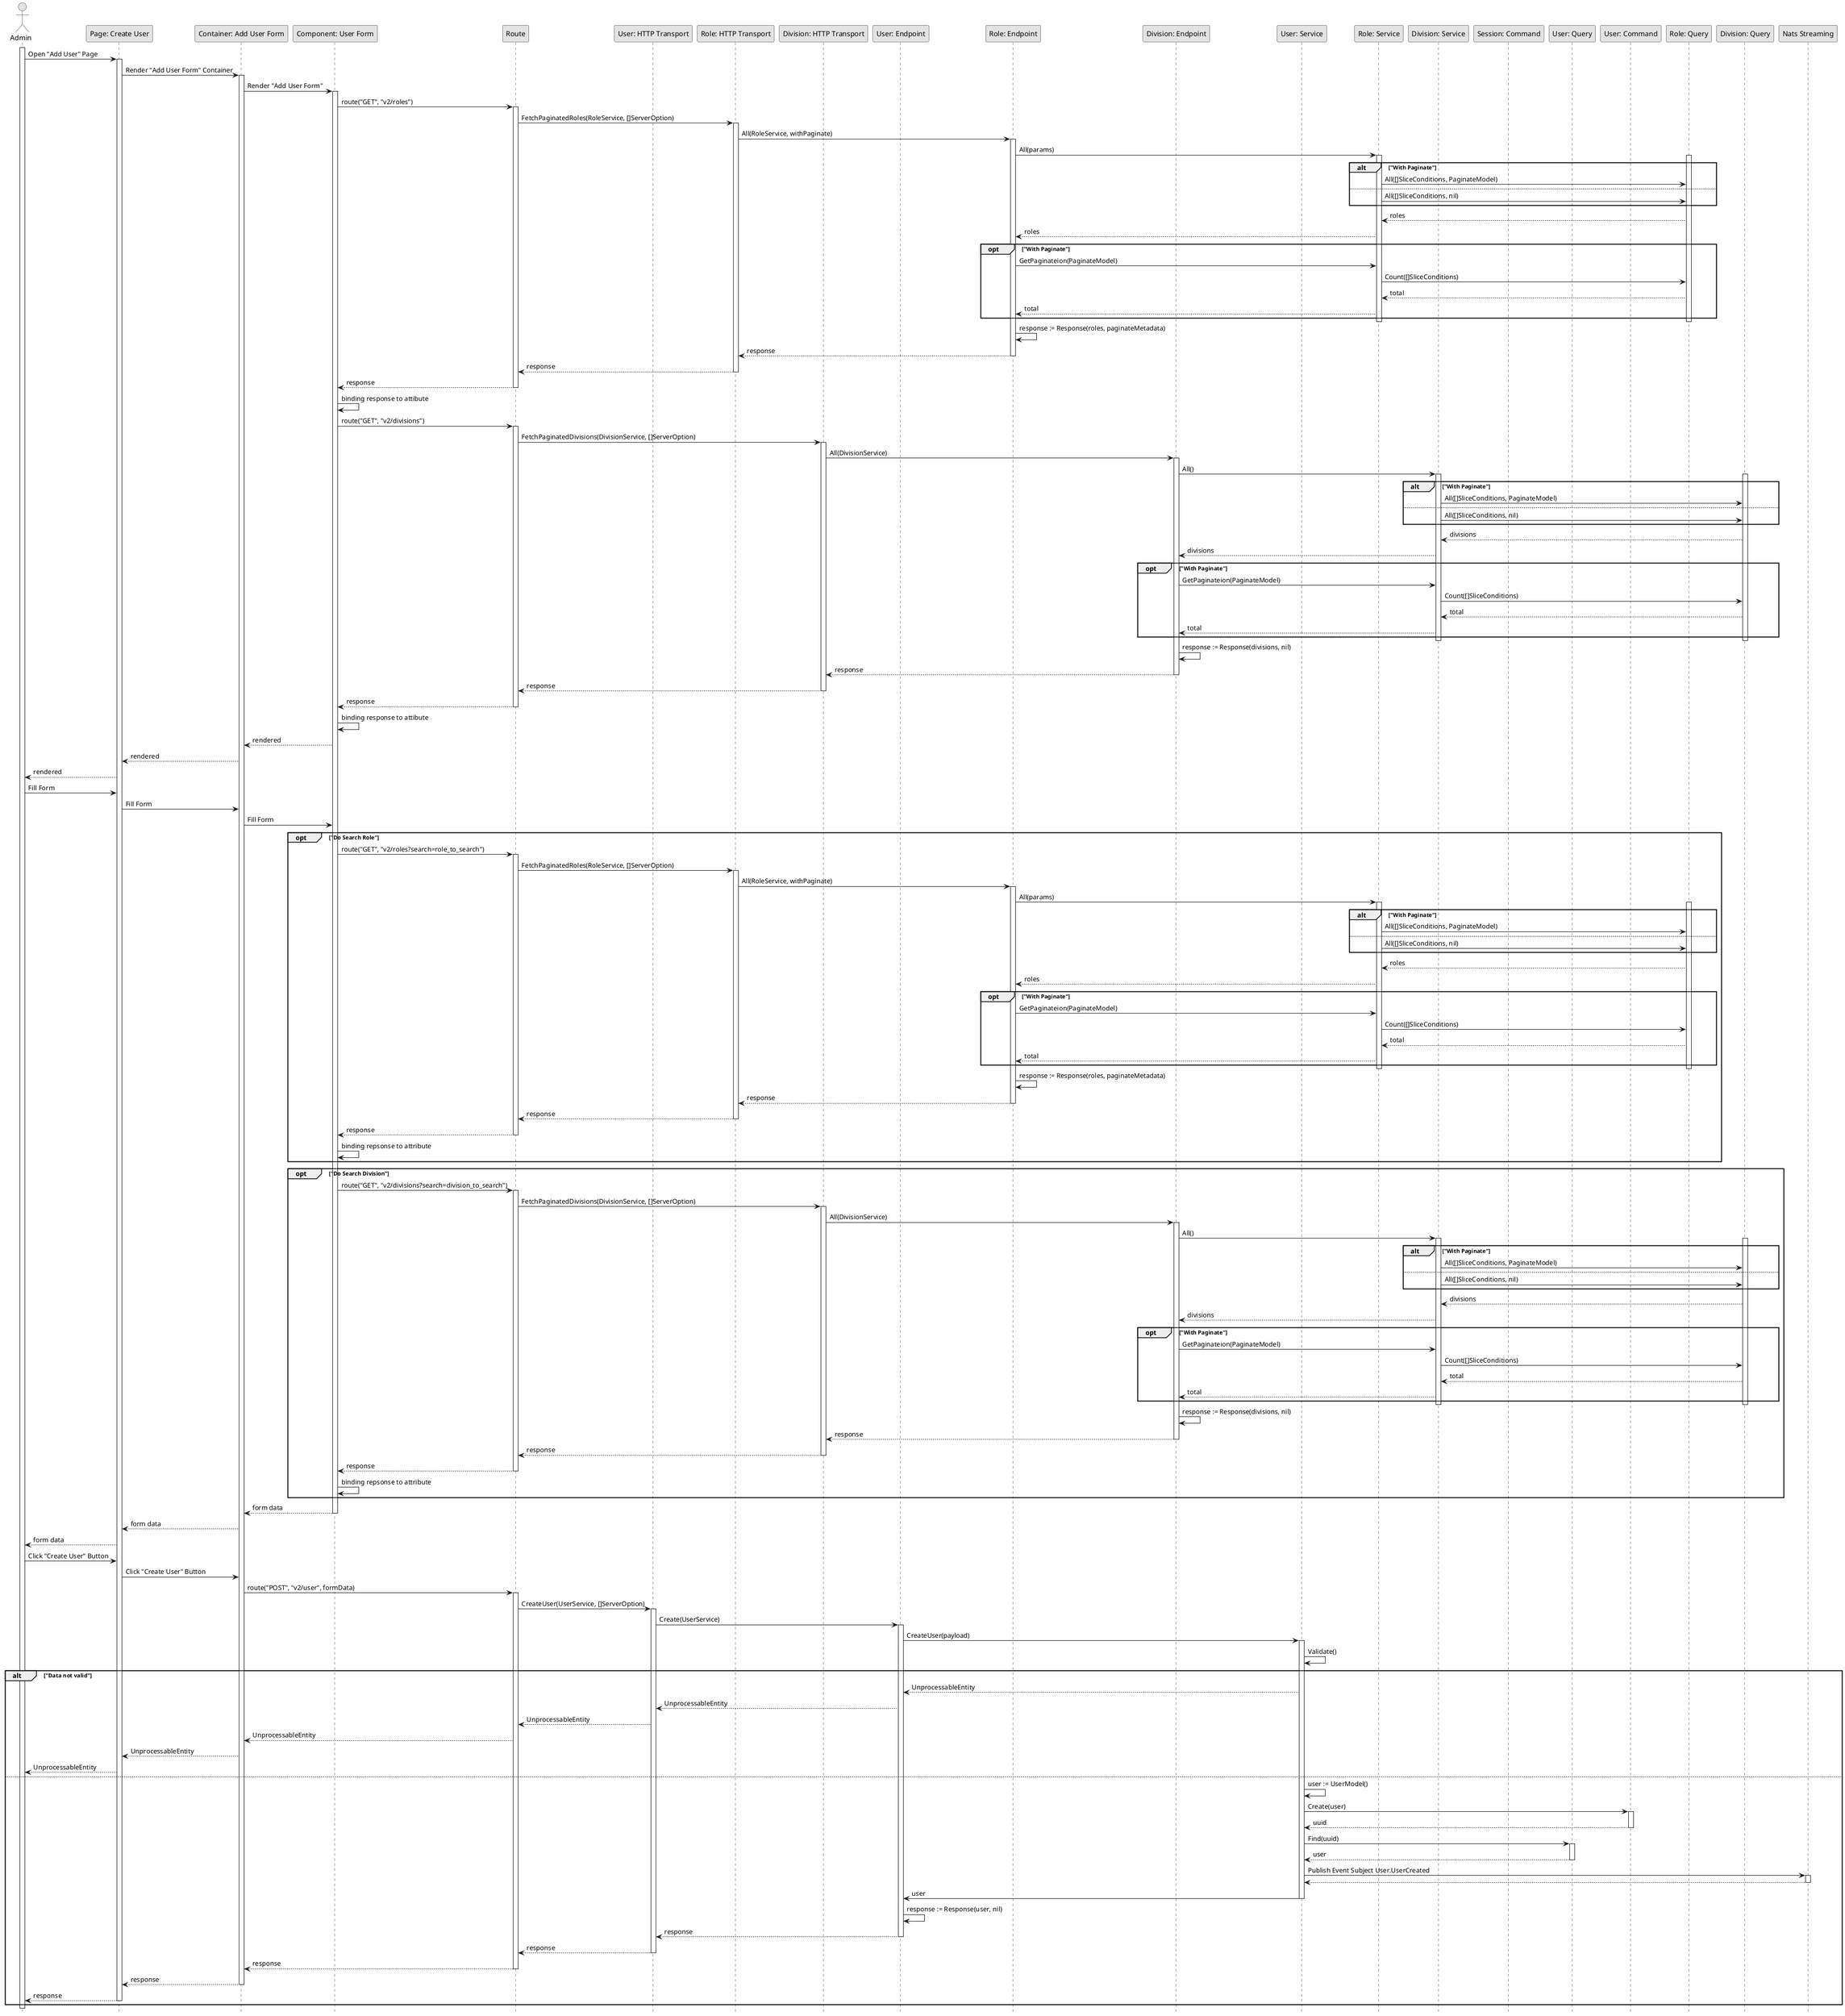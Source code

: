 @startuml CreateUser

skinparam Monochrome true
skinparam Shadowing false
hide footbox

actor Admin
participant "Page: Create User" as CreateUserPage
participant "Container: Add User Form" as AddUserFormContainer
participant "Component: User Form" as UserFormComponent
participant "Route" as Route
participant "User: HTTP Transport" as UserHTTPTransport
participant "Role: HTTP Transport" as RoleHTTPTransport
participant "Division: HTTP Transport" as DivisionHTTPTransport
participant "User: Endpoint" as UserEndpoint
participant "Role: Endpoint" as RoleEndpoint
participant "Division: Endpoint" as DivisionEndpoint
participant "User: Service" as UserService
participant "Role: Service" as RoleService
participant "Division: Service" as DivisionService
participant "Session: Command" as SessionCommand
participant "User: Query" as UserQuery
participant "User: Command" as UserCommand
participant "Role: Query" as RoleQuery
participant "Division: Query" as DivisionQuery
participant "Nats Streaming" as NatsStreaming

activate Admin

' Load Data
Admin->CreateUserPage: Open "Add User" Page
activate CreateUserPage
CreateUserPage->AddUserFormContainer: Render "Add User Form" Container
activate AddUserFormContainer
AddUserFormContainer->UserFormComponent: Render "Add User Form"

' Fetch Roles
activate UserFormComponent
UserFormComponent->Route: route("GET", "v2/roles")
activate Route
Route->RoleHTTPTransport: FetchPaginatedRoles(RoleService, []ServerOption)
activate RoleHTTPTransport
RoleHTTPTransport->RoleEndpoint: All(RoleService, withPaginate)
activate RoleEndpoint
RoleEndpoint->RoleService: All(params)
activate RoleService
activate RoleQuery

alt "With Paginate"
    RoleService->RoleQuery: All([]SliceConditions, PaginateModel)
else
    RoleService->RoleQuery: All([]SliceConditions, nil)
end

RoleQuery-->RoleService: roles
RoleService-->RoleEndpoint: roles

opt "With Paginate"
    RoleEndpoint->RoleService: GetPaginateion(PaginateModel)
    RoleService->RoleQuery: Count([]SliceConditions)
    RoleQuery-->RoleService: total
    RoleService-->RoleEndpoint: total
end

deactivate RoleQuery
deactivate RoleService
RoleEndpoint->RoleEndpoint: response := Response(roles, paginateMetadata)
RoleEndpoint-->RoleHTTPTransport: response
deactivate RoleEndpoint
RoleHTTPTransport-->Route: response
deactivate RoleHTTPTransport
Route-->UserFormComponent: response
deactivate Route
UserFormComponent->UserFormComponent: binding response to attibute
' End Fetch Roles

' Fetch Division
UserFormComponent->Route: route("GET", "v2/divisions")
activate Route
Route->DivisionHTTPTransport: FetchPaginatedDivisions(DivisionService, []ServerOption)
activate DivisionHTTPTransport
DivisionHTTPTransport->DivisionEndpoint: All(DivisionService)
activate DivisionEndpoint
DivisionEndpoint->DivisionService: All()
activate DivisionService
activate DivisionQuery

alt "With Paginate"
    DivisionService->DivisionQuery: All([]SliceConditions, PaginateModel)
else
    DivisionService->DivisionQuery: All([]SliceConditions, nil)
end

DivisionQuery-->DivisionService: divisions
DivisionService-->DivisionEndpoint: divisions

opt "With Paginate"
    DivisionEndpoint->DivisionService: GetPaginateion(PaginateModel)
    DivisionService->DivisionQuery: Count([]SliceConditions)
    DivisionQuery-->DivisionService: total
    DivisionService-->DivisionEndpoint: total
end

deactivate DivisionQuery
deactivate DivisionService
DivisionEndpoint->DivisionEndpoint: response := Response(divisions, nil)
DivisionEndpoint-->DivisionHTTPTransport: response
deactivate DivisionEndpoint
DivisionHTTPTransport-->Route: response
deactivate DivisionHTTPTransport
Route-->UserFormComponent: response
deactivate Route
UserFormComponent->UserFormComponent: binding response to attibute
' End Fetch Division

UserFormComponent-->AddUserFormContainer: rendered
AddUserFormContainer-->CreateUserPage: rendered
CreateUserPage-->Admin: rendered
' End Load Data

' Fill Data
Admin->CreateUserPage: Fill Form
CreateUserPage->AddUserFormContainer: Fill Form
AddUserFormContainer->UserFormComponent: Fill Form

opt "Do Search Role"
    UserFormComponent->Route: route("GET", "v2/roles?search=role_to_search")
    activate Route
    Route->RoleHTTPTransport: FetchPaginatedRoles(RoleService, []ServerOption)
    activate RoleHTTPTransport
    RoleHTTPTransport->RoleEndpoint: All(RoleService, withPaginate)
    activate RoleEndpoint
    RoleEndpoint->RoleService: All(params)
    activate RoleService
    activate RoleQuery

    alt "With Paginate"
        RoleService->RoleQuery: All([]SliceConditions, PaginateModel)
    else
        RoleService->RoleQuery: All([]SliceConditions, nil)
    end

    RoleQuery-->RoleService: roles
    RoleService-->RoleEndpoint: roles

    opt "With Paginate"
        RoleEndpoint->RoleService: GetPaginateion(PaginateModel)
        RoleService->RoleQuery: Count([]SliceConditions)
        RoleQuery-->RoleService: total
        RoleService-->RoleEndpoint: total
    end

    deactivate RoleQuery
    deactivate RoleService
    RoleEndpoint->RoleEndpoint: response := Response(roles, paginateMetadata)
    RoleEndpoint-->RoleHTTPTransport: response
    deactivate RoleEndpoint
    RoleHTTPTransport-->Route: response
    deactivate RoleHTTPTransport
    Route-->UserFormComponent: response
    deactivate Route
    UserFormComponent->UserFormComponent: binding repsonse to attribute
end

opt "Do Search Division"
    UserFormComponent->Route: route("GET", "v2/divisions?search=division_to_search")
    activate Route
    Route->DivisionHTTPTransport: FetchPaginatedDivisions(DivisionService, []ServerOption)
    activate DivisionHTTPTransport
    DivisionHTTPTransport->DivisionEndpoint: All(DivisionService)
    activate DivisionEndpoint
    DivisionEndpoint->DivisionService: All()
    activate DivisionService
    activate DivisionQuery

    alt "With Paginate"
        DivisionService->DivisionQuery: All([]SliceConditions, PaginateModel)
    else
        DivisionService->DivisionQuery: All([]SliceConditions, nil)
    end

    DivisionQuery-->DivisionService: divisions
    DivisionService-->DivisionEndpoint: divisions

    opt "With Paginate"
        DivisionEndpoint->DivisionService: GetPaginateion(PaginateModel)
        DivisionService->DivisionQuery: Count([]SliceConditions)
        DivisionQuery-->DivisionService: total
        DivisionService-->DivisionEndpoint: total
    end

    deactivate DivisionQuery
    deactivate DivisionService
    DivisionEndpoint->DivisionEndpoint: response := Response(divisions, nil)
    DivisionEndpoint-->DivisionHTTPTransport: response
    deactivate DivisionEndpoint
    DivisionHTTPTransport-->Route: response
    deactivate DivisionHTTPTransport
    Route-->UserFormComponent: response
    deactivate Route
    UserFormComponent->UserFormComponent: binding repsonse to attribute
end

UserFormComponent-->AddUserFormContainer: form data
deactivate UserFormComponent
AddUserFormContainer-->CreateUserPage: form data
CreateUserPage-->Admin: form data
' End Fill Data

Admin->CreateUserPage: Click "Create User" Button
CreateUserPage->AddUserFormContainer: Click "Create User" Button
AddUserFormContainer->Route: route("POST", "v2/user", formData)
activate Route
Route->UserHTTPTransport: CreateUser(UserService, []ServerOption)
activate UserHTTPTransport
UserHTTPTransport->UserEndpoint: Create(UserService)
activate UserEndpoint
UserEndpoint->UserService: CreateUser(payload)
activate UserService
UserService->UserService: Validate()

alt "Data not valid"
    UserService-->UserEndpoint: UnprocessableEntity
    UserEndpoint-->UserHTTPTransport: UnprocessableEntity
    UserHTTPTransport-->Route: UnprocessableEntity
    Route-->AddUserFormContainer: UnprocessableEntity
    AddUserFormContainer-->CreateUserPage: UnprocessableEntity
    CreateUserPage-->Admin: UnprocessableEntity
else
    UserService->UserService: user := UserModel()
    UserService->UserCommand: Create(user)
    activate UserCommand
    UserCommand-->UserService: uuid
    deactivate UserCommand
    UserService->UserQuery: Find(uuid)
    activate UserQuery
    UserQuery-->UserService: user
    deactivate UserQuery
    UserService->NatsStreaming: Publish Event Subject User.UserCreated
    activate NatsStreaming
    NatsStreaming-->UserService
    deactivate NatsStreaming
    UserService->UserEndpoint: user
    deactivate UserService
    UserEndpoint->UserEndpoint:  response := Response(user, nil)
    UserEndpoint-->UserHTTPTransport: response
    deactivate UserEndpoint
    UserHTTPTransport-->Route: response
    deactivate UserHTTPTransport
    Route-->AddUserFormContainer: response
    deactivate Route
    AddUserFormContainer-->CreateUserPage: response
    deactivate AddUserFormContainer
    CreateUserPage-->Admin: response
    deactivate CreateUserPage
end

deactivate Admin

@enduml